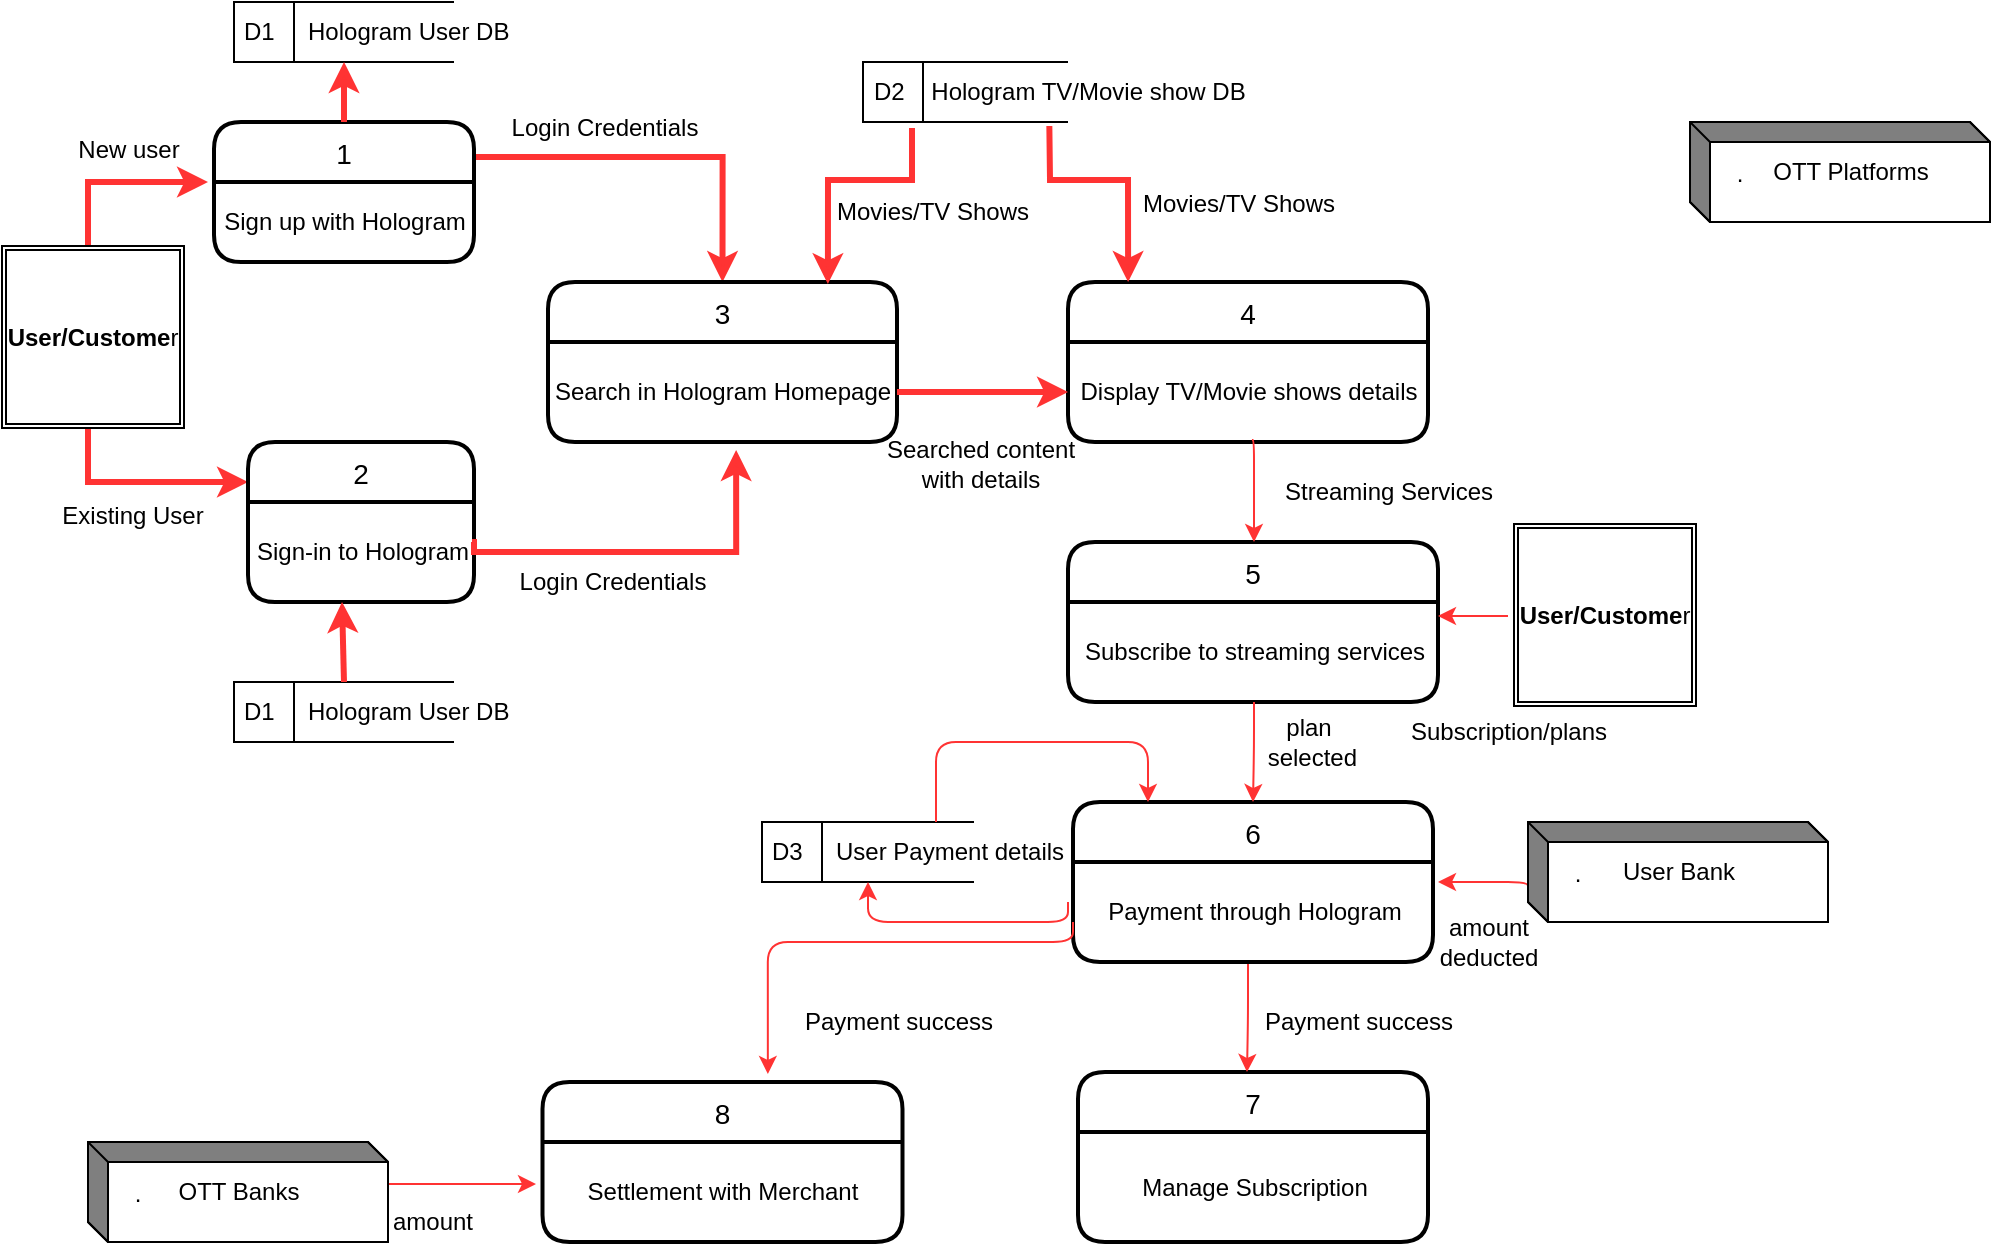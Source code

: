 <mxfile version="13.10.6" type="github">
  <diagram id="MY9PlB7ft-bpY4L-uhnj" name="Page-1">
    <mxGraphModel dx="1186" dy="651" grid="0" gridSize="10" guides="1" tooltips="1" connect="1" arrows="1" fold="1" page="1" pageScale="1" pageWidth="827" pageHeight="1169" math="0" shadow="0">
      <root>
        <mxCell id="0" />
        <mxCell id="1" parent="0" />
        <mxCell id="Iza76VuhR1Gx-UY5kcg5-1" value="" style="endArrow=classic;html=1;fillColor=#FF0000;strokeColor=#FF3333;rounded=0;strokeWidth=3;" parent="1" edge="1">
          <mxGeometry width="50" height="50" relative="1" as="geometry">
            <mxPoint x="100" y="150" as="sourcePoint" />
            <mxPoint x="160" y="100" as="targetPoint" />
            <Array as="points">
              <mxPoint x="100" y="100" />
            </Array>
          </mxGeometry>
        </mxCell>
        <mxCell id="Iza76VuhR1Gx-UY5kcg5-2" value="" style="endArrow=classic;html=1;fillColor=#FF0000;strokeColor=#FF3333;exitX=0.75;exitY=1;exitDx=0;exitDy=0;entryX=0;entryY=0.25;entryDx=0;entryDy=0;rounded=0;strokeWidth=3;" parent="1" target="Iza76VuhR1Gx-UY5kcg5-6" edge="1">
          <mxGeometry width="50" height="50" relative="1" as="geometry">
            <mxPoint x="100" y="200" as="sourcePoint" />
            <mxPoint x="414" y="340" as="targetPoint" />
            <Array as="points">
              <mxPoint x="100" y="250" />
            </Array>
          </mxGeometry>
        </mxCell>
        <mxCell id="Iza76VuhR1Gx-UY5kcg5-3" value="" style="edgeStyle=segmentEdgeStyle;endArrow=classic;html=1;strokeColor=#FF3333;fillColor=#FF0000;entryX=0.5;entryY=0;entryDx=0;entryDy=0;exitX=1;exitY=0.25;exitDx=0;exitDy=0;rounded=0;strokeWidth=3;" parent="1" source="Iza76VuhR1Gx-UY5kcg5-4" target="Iza76VuhR1Gx-UY5kcg5-8" edge="1">
          <mxGeometry width="50" height="50" relative="1" as="geometry">
            <mxPoint x="570" y="170" as="sourcePoint" />
            <mxPoint x="499.72" y="141" as="targetPoint" />
            <Array as="points" />
          </mxGeometry>
        </mxCell>
        <mxCell id="Iza76VuhR1Gx-UY5kcg5-4" value="1" style="swimlane;childLayout=stackLayout;horizontal=1;startSize=30;horizontalStack=0;rounded=1;fontSize=14;fontStyle=0;strokeWidth=2;resizeParent=0;resizeLast=1;shadow=0;dashed=0;align=center;" parent="1" vertex="1">
          <mxGeometry x="163" y="70" width="130" height="70" as="geometry">
            <mxRectangle x="20" y="370" width="40" height="30" as="alternateBounds" />
          </mxGeometry>
        </mxCell>
        <mxCell id="Iza76VuhR1Gx-UY5kcg5-5" value="Sign up with Hologram" style="text;html=1;align=center;verticalAlign=middle;resizable=0;points=[];autosize=1;" parent="Iza76VuhR1Gx-UY5kcg5-4" vertex="1">
          <mxGeometry y="30" width="130" height="40" as="geometry" />
        </mxCell>
        <mxCell id="Iza76VuhR1Gx-UY5kcg5-6" value="2" style="swimlane;childLayout=stackLayout;horizontal=1;startSize=30;horizontalStack=0;rounded=1;fontSize=14;fontStyle=0;strokeWidth=2;resizeParent=0;resizeLast=1;shadow=0;dashed=0;align=center;" parent="1" vertex="1">
          <mxGeometry x="180" y="230" width="113" height="80" as="geometry">
            <mxRectangle x="20" y="370" width="40" height="30" as="alternateBounds" />
          </mxGeometry>
        </mxCell>
        <mxCell id="Iza76VuhR1Gx-UY5kcg5-7" value="Sign-in to Hologram" style="text;html=1;align=center;verticalAlign=middle;resizable=0;points=[];autosize=1;" parent="Iza76VuhR1Gx-UY5kcg5-6" vertex="1">
          <mxGeometry y="30" width="113" height="50" as="geometry" />
        </mxCell>
        <mxCell id="Iza76VuhR1Gx-UY5kcg5-8" value="3" style="swimlane;childLayout=stackLayout;horizontal=1;startSize=30;horizontalStack=0;rounded=1;fontSize=14;fontStyle=0;strokeWidth=2;resizeParent=0;resizeLast=1;shadow=0;dashed=0;align=center;" parent="1" vertex="1">
          <mxGeometry x="330" y="150" width="174.5" height="80" as="geometry">
            <mxRectangle x="20" y="370" width="40" height="30" as="alternateBounds" />
          </mxGeometry>
        </mxCell>
        <mxCell id="Iza76VuhR1Gx-UY5kcg5-9" value="Search in Hologram Homepage" style="text;html=1;align=center;verticalAlign=middle;resizable=0;points=[];autosize=1;" parent="Iza76VuhR1Gx-UY5kcg5-8" vertex="1">
          <mxGeometry y="30" width="174.5" height="50" as="geometry" />
        </mxCell>
        <mxCell id="Iza76VuhR1Gx-UY5kcg5-10" value="4" style="swimlane;childLayout=stackLayout;horizontal=1;startSize=30;horizontalStack=0;rounded=1;fontSize=14;fontStyle=0;strokeWidth=2;resizeParent=0;resizeLast=1;shadow=0;dashed=0;align=center;" parent="1" vertex="1">
          <mxGeometry x="590" y="150" width="180" height="80" as="geometry">
            <mxRectangle x="20" y="370" width="40" height="30" as="alternateBounds" />
          </mxGeometry>
        </mxCell>
        <mxCell id="Iza76VuhR1Gx-UY5kcg5-11" value="Display TV/Movie shows details" style="text;html=1;align=center;verticalAlign=middle;resizable=0;points=[];autosize=1;" parent="Iza76VuhR1Gx-UY5kcg5-10" vertex="1">
          <mxGeometry y="30" width="180" height="50" as="geometry" />
        </mxCell>
        <mxCell id="Iza76VuhR1Gx-UY5kcg5-12" value="D2&amp;nbsp; &amp;nbsp; Hologram TV/Movie show DB" style="html=1;dashed=0;whitespace=wrap;shape=mxgraph.dfd.dataStoreID;align=left;spacingLeft=3;points=[[0,0],[0.5,0],[1,0],[0,0.5],[1,0.5],[0,1],[0.5,1],[1,1]];" parent="1" vertex="1">
          <mxGeometry x="487.5" y="40" width="102.5" height="30" as="geometry" />
        </mxCell>
        <mxCell id="Iza76VuhR1Gx-UY5kcg5-13" value="D1&amp;nbsp; &amp;nbsp; &amp;nbsp;Hologram User DB" style="html=1;dashed=0;whitespace=wrap;shape=mxgraph.dfd.dataStoreID;align=left;spacingLeft=3;points=[[0,0],[0.5,0],[1,0],[0,0.5],[1,0.5],[0,1],[0.5,1],[1,1]];" parent="1" vertex="1">
          <mxGeometry x="173" y="350" width="110" height="30" as="geometry" />
        </mxCell>
        <mxCell id="Iza76VuhR1Gx-UY5kcg5-14" value="5" style="swimlane;childLayout=stackLayout;horizontal=1;startSize=30;horizontalStack=0;rounded=1;fontSize=14;fontStyle=0;strokeWidth=2;resizeParent=0;resizeLast=1;shadow=0;dashed=0;align=center;" parent="1" vertex="1">
          <mxGeometry x="590" y="280" width="185" height="80" as="geometry">
            <mxRectangle x="20" y="370" width="40" height="30" as="alternateBounds" />
          </mxGeometry>
        </mxCell>
        <mxCell id="Iza76VuhR1Gx-UY5kcg5-15" value="Subscribe to streaming services" style="text;html=1;align=center;verticalAlign=middle;resizable=0;points=[];autosize=1;" parent="Iza76VuhR1Gx-UY5kcg5-14" vertex="1">
          <mxGeometry y="30" width="185" height="50" as="geometry" />
        </mxCell>
        <mxCell id="Iza76VuhR1Gx-UY5kcg5-16" value="6" style="swimlane;childLayout=stackLayout;horizontal=1;startSize=30;horizontalStack=0;rounded=1;fontSize=14;fontStyle=0;strokeWidth=2;resizeParent=0;resizeLast=1;shadow=0;dashed=0;align=center;" parent="1" vertex="1">
          <mxGeometry x="592.5" y="410" width="180" height="80" as="geometry">
            <mxRectangle x="20" y="370" width="40" height="30" as="alternateBounds" />
          </mxGeometry>
        </mxCell>
        <mxCell id="Iza76VuhR1Gx-UY5kcg5-17" value="Payment through Hologram" style="text;html=1;align=center;verticalAlign=middle;resizable=0;points=[];autosize=1;" parent="Iza76VuhR1Gx-UY5kcg5-16" vertex="1">
          <mxGeometry y="30" width="180" height="50" as="geometry" />
        </mxCell>
        <mxCell id="Iza76VuhR1Gx-UY5kcg5-18" value="7" style="swimlane;childLayout=stackLayout;horizontal=1;startSize=30;horizontalStack=0;rounded=1;fontSize=14;fontStyle=0;strokeWidth=2;resizeParent=0;resizeLast=1;shadow=0;dashed=0;align=center;" parent="1" vertex="1">
          <mxGeometry x="595" y="545" width="175" height="85" as="geometry">
            <mxRectangle x="20" y="370" width="40" height="30" as="alternateBounds" />
          </mxGeometry>
        </mxCell>
        <mxCell id="Iza76VuhR1Gx-UY5kcg5-19" value="Manage Subscription" style="text;html=1;align=center;verticalAlign=middle;resizable=0;points=[];autosize=1;" parent="Iza76VuhR1Gx-UY5kcg5-18" vertex="1">
          <mxGeometry y="30" width="175" height="55" as="geometry" />
        </mxCell>
        <mxCell id="Iza76VuhR1Gx-UY5kcg5-20" value="8" style="swimlane;childLayout=stackLayout;horizontal=1;startSize=30;horizontalStack=0;rounded=1;fontSize=14;fontStyle=0;strokeWidth=2;resizeParent=0;resizeLast=1;shadow=0;dashed=0;align=center;" parent="1" vertex="1">
          <mxGeometry x="327.25" y="550" width="180" height="80" as="geometry">
            <mxRectangle x="20" y="370" width="40" height="30" as="alternateBounds" />
          </mxGeometry>
        </mxCell>
        <mxCell id="Iza76VuhR1Gx-UY5kcg5-21" value="Settlement with Merchant" style="text;html=1;align=center;verticalAlign=middle;resizable=0;points=[];autosize=1;" parent="Iza76VuhR1Gx-UY5kcg5-20" vertex="1">
          <mxGeometry y="30" width="180" height="50" as="geometry" />
        </mxCell>
        <mxCell id="Iza76VuhR1Gx-UY5kcg5-22" value="D1&amp;nbsp; &amp;nbsp; &amp;nbsp;Hologram User DB" style="html=1;dashed=0;whitespace=wrap;shape=mxgraph.dfd.dataStoreID;align=left;spacingLeft=3;points=[[0,0],[0.5,0],[1,0],[0,0.5],[1,0.5],[0,1],[0.5,1],[1,1]];" parent="1" vertex="1">
          <mxGeometry x="173" y="10" width="110" height="30" as="geometry" />
        </mxCell>
        <mxCell id="Iza76VuhR1Gx-UY5kcg5-23" value="" style="endArrow=classic;html=1;fillColor=#FF0000;strokeColor=#FF3333;entryX=0.5;entryY=1;entryDx=0;entryDy=0;exitX=0.5;exitY=0;exitDx=0;exitDy=0;rounded=0;strokeWidth=3;" parent="1" source="Iza76VuhR1Gx-UY5kcg5-4" target="Iza76VuhR1Gx-UY5kcg5-22" edge="1">
          <mxGeometry width="50" height="50" relative="1" as="geometry">
            <mxPoint x="218" y="67" as="sourcePoint" />
            <mxPoint x="250" y="58" as="targetPoint" />
          </mxGeometry>
        </mxCell>
        <mxCell id="Iza76VuhR1Gx-UY5kcg5-24" value="" style="edgeStyle=segmentEdgeStyle;endArrow=classic;html=1;strokeColor=#FF3333;fillColor=#FF0000;entryX=0.539;entryY=1.08;entryDx=0;entryDy=0;entryPerimeter=0;exitX=0.991;exitY=0.4;exitDx=0;exitDy=0;exitPerimeter=0;rounded=0;strokeWidth=3;" parent="1" source="Iza76VuhR1Gx-UY5kcg5-7" target="Iza76VuhR1Gx-UY5kcg5-9" edge="1">
          <mxGeometry width="50" height="50" relative="1" as="geometry">
            <mxPoint x="293" y="277" as="sourcePoint" />
            <mxPoint x="488" y="217" as="targetPoint" />
            <Array as="points">
              <mxPoint x="293" y="280" />
              <mxPoint x="293" y="285" />
              <mxPoint x="424" y="285" />
            </Array>
          </mxGeometry>
        </mxCell>
        <mxCell id="Iza76VuhR1Gx-UY5kcg5-25" value="" style="endArrow=classic;html=1;fillColor=#FF0000;strokeColor=#FF3333;exitX=0.5;exitY=0;exitDx=0;exitDy=0;entryX=0.416;entryY=1;entryDx=0;entryDy=0;entryPerimeter=0;rounded=0;strokeWidth=3;" parent="1" source="Iza76VuhR1Gx-UY5kcg5-13" target="Iza76VuhR1Gx-UY5kcg5-7" edge="1">
          <mxGeometry width="50" height="50" relative="1" as="geometry">
            <mxPoint x="110" y="210" as="sourcePoint" />
            <mxPoint x="230" y="313" as="targetPoint" />
            <Array as="points" />
          </mxGeometry>
        </mxCell>
        <mxCell id="Iza76VuhR1Gx-UY5kcg5-26" value="" style="endArrow=classic;html=1;fillColor=#FF0000;strokeColor=#FF3333;entryX=0.802;entryY=0.013;entryDx=0;entryDy=0;entryPerimeter=0;rounded=0;strokeWidth=3;" parent="1" target="Iza76VuhR1Gx-UY5kcg5-8" edge="1">
          <mxGeometry width="50" height="50" relative="1" as="geometry">
            <mxPoint x="512" y="73" as="sourcePoint" />
            <mxPoint x="475" y="145" as="targetPoint" />
            <Array as="points">
              <mxPoint x="512" y="99" />
              <mxPoint x="470" y="99" />
            </Array>
          </mxGeometry>
        </mxCell>
        <mxCell id="Iza76VuhR1Gx-UY5kcg5-27" value="" style="edgeStyle=segmentEdgeStyle;endArrow=classic;html=1;strokeColor=#FF3333;fillColor=#FF0000;rounded=0;strokeWidth=3;" parent="1" source="Iza76VuhR1Gx-UY5kcg5-9" edge="1">
          <mxGeometry width="50" height="50" relative="1" as="geometry">
            <mxPoint x="520" y="210" as="sourcePoint" />
            <mxPoint x="590" y="205" as="targetPoint" />
            <Array as="points" />
          </mxGeometry>
        </mxCell>
        <mxCell id="Iza76VuhR1Gx-UY5kcg5-28" value="" style="edgeStyle=segmentEdgeStyle;endArrow=classic;html=1;strokeColor=#FF3333;fillColor=#FF0000;exitX=0.511;exitY=0.98;exitDx=0;exitDy=0;exitPerimeter=0;" parent="1" source="Iza76VuhR1Gx-UY5kcg5-11" edge="1">
          <mxGeometry width="50" height="50" relative="1" as="geometry">
            <mxPoint x="683" y="240" as="sourcePoint" />
            <mxPoint x="683" y="280" as="targetPoint" />
            <Array as="points">
              <mxPoint x="683" y="229" />
            </Array>
          </mxGeometry>
        </mxCell>
        <mxCell id="Iza76VuhR1Gx-UY5kcg5-29" value="" style="edgeStyle=segmentEdgeStyle;endArrow=classic;html=1;strokeColor=#FF3333;fillColor=#FF0000;entryX=0.5;entryY=0;entryDx=0;entryDy=0;" parent="1" target="Iza76VuhR1Gx-UY5kcg5-16" edge="1">
          <mxGeometry width="50" height="50" relative="1" as="geometry">
            <mxPoint x="683" y="360" as="sourcePoint" />
            <mxPoint x="693" y="380" as="targetPoint" />
            <Array as="points">
              <mxPoint x="683" y="383" />
            </Array>
          </mxGeometry>
        </mxCell>
        <mxCell id="Iza76VuhR1Gx-UY5kcg5-30" value="" style="edgeStyle=segmentEdgeStyle;endArrow=classic;html=1;strokeColor=#FF3333;fillColor=#FF0000;entryX=0.5;entryY=0;entryDx=0;entryDy=0;" parent="1" edge="1">
          <mxGeometry width="50" height="50" relative="1" as="geometry">
            <mxPoint x="680" y="491" as="sourcePoint" />
            <mxPoint x="679.5" y="545" as="targetPoint" />
            <Array as="points">
              <mxPoint x="680" y="518" />
            </Array>
          </mxGeometry>
        </mxCell>
        <mxCell id="Iza76VuhR1Gx-UY5kcg5-31" value="" style="edgeStyle=segmentEdgeStyle;endArrow=classic;html=1;strokeColor=#FF3333;fillColor=#FF0000;exitX=0;exitY=0.75;exitDx=0;exitDy=0;entryX=0.626;entryY=-0.05;entryDx=0;entryDy=0;entryPerimeter=0;" parent="1" source="Iza76VuhR1Gx-UY5kcg5-16" target="Iza76VuhR1Gx-UY5kcg5-20" edge="1">
          <mxGeometry width="50" height="50" relative="1" as="geometry">
            <mxPoint x="561" y="480" as="sourcePoint" />
            <mxPoint x="440" y="540" as="targetPoint" />
            <Array as="points">
              <mxPoint x="593" y="480" />
              <mxPoint x="440" y="480" />
            </Array>
          </mxGeometry>
        </mxCell>
        <mxCell id="Iza76VuhR1Gx-UY5kcg5-32" value="" style="endArrow=classic;html=1;fillColor=#FF0000;strokeColor=#FF3333;exitX=0.909;exitY=1.067;exitDx=0;exitDy=0;exitPerimeter=0;entryX=0.167;entryY=0;entryDx=0;entryDy=0;entryPerimeter=0;rounded=0;strokeWidth=3;" parent="1" source="Iza76VuhR1Gx-UY5kcg5-12" target="Iza76VuhR1Gx-UY5kcg5-10" edge="1">
          <mxGeometry width="50" height="50" relative="1" as="geometry">
            <mxPoint x="480" y="113" as="sourcePoint" />
            <mxPoint x="630" y="102" as="targetPoint" />
            <Array as="points">
              <mxPoint x="581" y="99" />
              <mxPoint x="620" y="99" />
            </Array>
          </mxGeometry>
        </mxCell>
        <mxCell id="Iza76VuhR1Gx-UY5kcg5-33" value="" style="edgeStyle=segmentEdgeStyle;endArrow=classic;html=1;strokeColor=#FF3333;fillColor=#FF0000;" parent="1" target="Iza76VuhR1Gx-UY5kcg5-15" edge="1">
          <mxGeometry width="50" height="50" relative="1" as="geometry">
            <mxPoint x="810" y="317" as="sourcePoint" />
            <mxPoint x="778" y="339" as="targetPoint" />
            <Array as="points">
              <mxPoint x="810" y="317" />
            </Array>
          </mxGeometry>
        </mxCell>
        <mxCell id="Iza76VuhR1Gx-UY5kcg5-34" value="D3&amp;nbsp; &amp;nbsp; &amp;nbsp;User Payment details" style="html=1;dashed=0;whitespace=wrap;shape=mxgraph.dfd.dataStoreID;align=left;spacingLeft=3;points=[[0,0],[0.5,0],[1,0],[0,0.5],[1,0.5],[0,1],[0.5,1],[1,1]];" parent="1" vertex="1">
          <mxGeometry x="437" y="420" width="106" height="30" as="geometry" />
        </mxCell>
        <mxCell id="Iza76VuhR1Gx-UY5kcg5-35" value="" style="edgeStyle=segmentEdgeStyle;endArrow=classic;html=1;strokeColor=#FF3333;fillColor=#FF0000;" parent="1" edge="1">
          <mxGeometry width="50" height="50" relative="1" as="geometry">
            <mxPoint x="524" y="420" as="sourcePoint" />
            <mxPoint x="630" y="410" as="targetPoint" />
            <Array as="points">
              <mxPoint x="524" y="380" />
              <mxPoint x="630" y="380" />
            </Array>
          </mxGeometry>
        </mxCell>
        <mxCell id="Iza76VuhR1Gx-UY5kcg5-36" value="" style="edgeStyle=segmentEdgeStyle;endArrow=classic;html=1;strokeColor=#FF3333;fillColor=#FF0000;entryX=0.5;entryY=1;entryDx=0;entryDy=0;" parent="1" target="Iza76VuhR1Gx-UY5kcg5-34" edge="1">
          <mxGeometry width="50" height="50" relative="1" as="geometry">
            <mxPoint x="590" y="460" as="sourcePoint" />
            <mxPoint x="490" y="460" as="targetPoint" />
            <Array as="points">
              <mxPoint x="590" y="470" />
              <mxPoint x="490" y="470" />
            </Array>
          </mxGeometry>
        </mxCell>
        <mxCell id="Iza76VuhR1Gx-UY5kcg5-37" value="" style="edgeStyle=segmentEdgeStyle;endArrow=classic;html=1;strokeColor=#FF3333;fillColor=#FF0000;exitX=0;exitY=0.75;exitDx=0;exitDy=0;" parent="1" edge="1">
          <mxGeometry width="50" height="50" relative="1" as="geometry">
            <mxPoint x="820" y="453.75" as="sourcePoint" />
            <mxPoint x="775" y="450" as="targetPoint" />
            <Array as="points">
              <mxPoint x="820" y="450" />
            </Array>
          </mxGeometry>
        </mxCell>
        <mxCell id="Iza76VuhR1Gx-UY5kcg5-38" value="" style="edgeStyle=segmentEdgeStyle;endArrow=classic;html=1;strokeColor=#FF3333;fillColor=#FF0000;exitX=1;exitY=0.75;exitDx=0;exitDy=0;" parent="1" edge="1">
          <mxGeometry width="50" height="50" relative="1" as="geometry">
            <mxPoint x="250" y="601" as="sourcePoint" />
            <mxPoint x="324" y="601" as="targetPoint" />
            <Array as="points">
              <mxPoint x="324" y="601" />
            </Array>
          </mxGeometry>
        </mxCell>
        <mxCell id="Iza76VuhR1Gx-UY5kcg5-39" value="&lt;span style=&quot;color: rgba(0 , 0 , 0 , 0) ; font-family: monospace ; font-size: 0px&quot;&gt;%3CmxGraphModel%3E%3Croot%3E%3CmxCell%20id%3D%220%22%2F%3E%3CmxCell%20id%3D%221%22%20parent%3D%220%22%2F%3E%3CmxCell%20id%3D%222%22%20value%3D%22Login%20Credential%22%20style%3D%22text%3Bhtml%3D1%3Balign%3Dcenter%3BverticalAlign%3Dmiddle%3Bresizable%3D0%3Bpoints%3D%5B%5D%3Bautosize%3D1%3B%22%20vertex%3D%221%22%20parent%3D%221%22%3E%3CmxGeometry%20x%3D%22360%22%20y%3D%2260%22%20width%3D%22100%22%20height%3D%2220%22%20as%3D%22geometry%22%2F%3E%3C%2FmxCell%3E%3C%2Froot%3E%3C%2FmxGraphModel%3E&lt;/span&gt;" style="text;html=1;resizable=0;autosize=1;align=center;verticalAlign=middle;points=[];fillColor=none;strokeColor=none;rounded=0;" parent="1" vertex="1">
          <mxGeometry x="400" y="310" width="20" height="20" as="geometry" />
        </mxCell>
        <mxCell id="Iza76VuhR1Gx-UY5kcg5-40" value="New user" style="text;html=1;align=center;verticalAlign=middle;resizable=0;points=[];autosize=1;" parent="1" vertex="1">
          <mxGeometry x="85" y="74" width="70" height="20" as="geometry" />
        </mxCell>
        <mxCell id="Iza76VuhR1Gx-UY5kcg5-41" value="Existing User" style="text;html=1;align=center;verticalAlign=middle;resizable=0;points=[];autosize=1;" parent="1" vertex="1">
          <mxGeometry x="77" y="257" width="90" height="20" as="geometry" />
        </mxCell>
        <mxCell id="Iza76VuhR1Gx-UY5kcg5-42" value="Login Credentials" style="text;html=1;align=center;verticalAlign=middle;resizable=0;points=[];autosize=1;" parent="1" vertex="1">
          <mxGeometry x="306" y="64" width="103" height="18" as="geometry" />
        </mxCell>
        <mxCell id="Iza76VuhR1Gx-UY5kcg5-43" value="Login Credentials" style="text;html=1;align=center;verticalAlign=middle;resizable=0;points=[];autosize=1;" parent="1" vertex="1">
          <mxGeometry x="310" y="291" width="103" height="18" as="geometry" />
        </mxCell>
        <mxCell id="Iza76VuhR1Gx-UY5kcg5-44" value="&lt;div&gt;Searched content &lt;br&gt;&lt;/div&gt;&lt;div&gt;with details&lt;/div&gt;" style="text;html=1;align=center;verticalAlign=middle;resizable=0;points=[];autosize=1;" parent="1" vertex="1">
          <mxGeometry x="494" y="225" width="104" height="32" as="geometry" />
        </mxCell>
        <mxCell id="Iza76VuhR1Gx-UY5kcg5-45" value="Streaming Services" style="text;html=1;align=center;verticalAlign=middle;resizable=0;points=[];autosize=1;" parent="1" vertex="1">
          <mxGeometry x="690" y="245" width="120" height="20" as="geometry" />
        </mxCell>
        <mxCell id="Iza76VuhR1Gx-UY5kcg5-46" value="Subscription/plans" style="text;html=1;align=center;verticalAlign=middle;resizable=0;points=[];autosize=1;" parent="1" vertex="1">
          <mxGeometry x="755" y="365" width="110" height="20" as="geometry" />
        </mxCell>
        <mxCell id="Iza76VuhR1Gx-UY5kcg5-47" value="plan&lt;br&gt;&amp;nbsp;selected" style="text;html=1;align=center;verticalAlign=middle;resizable=0;points=[];autosize=1;" parent="1" vertex="1">
          <mxGeometry x="680" y="365" width="60" height="30" as="geometry" />
        </mxCell>
        <mxCell id="Iza76VuhR1Gx-UY5kcg5-48" value="amount &lt;br&gt;deducted" style="text;html=1;align=center;verticalAlign=middle;resizable=0;points=[];autosize=1;" parent="1" vertex="1">
          <mxGeometry x="770" y="465" width="60" height="30" as="geometry" />
        </mxCell>
        <mxCell id="Iza76VuhR1Gx-UY5kcg5-49" value="Payment success" style="text;html=1;align=center;verticalAlign=middle;resizable=0;points=[];autosize=1;" parent="1" vertex="1">
          <mxGeometry x="680" y="510" width="110" height="20" as="geometry" />
        </mxCell>
        <mxCell id="Iza76VuhR1Gx-UY5kcg5-50" value="Payment success" style="text;html=1;align=center;verticalAlign=middle;resizable=0;points=[];autosize=1;" parent="1" vertex="1">
          <mxGeometry x="450" y="510" width="110" height="20" as="geometry" />
        </mxCell>
        <mxCell id="Iza76VuhR1Gx-UY5kcg5-51" value="amount" style="text;html=1;align=center;verticalAlign=middle;resizable=0;points=[];autosize=1;" parent="1" vertex="1">
          <mxGeometry x="242.25" y="610" width="60" height="20" as="geometry" />
        </mxCell>
        <mxCell id="Iza76VuhR1Gx-UY5kcg5-54" value="&lt;span&gt;&amp;nbsp; &amp;nbsp;OTT Platforms&lt;/span&gt;" style="html=1;dashed=0;whitespace=wrap;shape=mxgraph.dfd.externalEntity;shadow=0;" parent="1" vertex="1">
          <mxGeometry x="901" y="70" width="150" height="50" as="geometry" />
        </mxCell>
        <mxCell id="Iza76VuhR1Gx-UY5kcg5-55" value="." style="autosize=1;part=1;resizable=0;strokeColor=#FFFFFF;fillColor=inherit;gradientColor=inherit;" parent="Iza76VuhR1Gx-UY5kcg5-54" vertex="1">
          <mxGeometry width="20" height="20" relative="1" as="geometry">
            <mxPoint x="15" y="15" as="offset" />
          </mxGeometry>
        </mxCell>
        <mxCell id="Iza76VuhR1Gx-UY5kcg5-56" value="&lt;span&gt;User Bank&lt;/span&gt;" style="html=1;dashed=0;whitespace=wrap;shape=mxgraph.dfd.externalEntity;shadow=0;" parent="1" vertex="1">
          <mxGeometry x="820" y="420" width="150" height="50" as="geometry" />
        </mxCell>
        <mxCell id="Iza76VuhR1Gx-UY5kcg5-57" value="." style="autosize=1;part=1;resizable=0;strokeColor=#FFFFFF;fillColor=#FFFFFF;gradientColor=inherit;" parent="Iza76VuhR1Gx-UY5kcg5-56" vertex="1">
          <mxGeometry width="20" height="20" relative="1" as="geometry">
            <mxPoint x="15" y="15" as="offset" />
          </mxGeometry>
        </mxCell>
        <mxCell id="Iza76VuhR1Gx-UY5kcg5-58" value="&lt;span&gt;OTT Banks&lt;/span&gt;" style="html=1;dashed=0;whitespace=wrap;shape=mxgraph.dfd.externalEntity;shadow=0;" parent="1" vertex="1">
          <mxGeometry x="100" y="580" width="150" height="50" as="geometry" />
        </mxCell>
        <mxCell id="Iza76VuhR1Gx-UY5kcg5-59" value="." style="autosize=1;part=1;resizable=0;strokeColor=#FFFFFF;fillColor=inherit;gradientColor=inherit;" parent="Iza76VuhR1Gx-UY5kcg5-58" vertex="1">
          <mxGeometry width="20" height="20" relative="1" as="geometry">
            <mxPoint x="15" y="15" as="offset" />
          </mxGeometry>
        </mxCell>
        <mxCell id="StVCQytyxGDM6ouXBsY7-1" value="&lt;b&gt;User/Custome&lt;/b&gt;r" style="shape=ext;double=1;whiteSpace=wrap;html=1;aspect=fixed;" vertex="1" parent="1">
          <mxGeometry x="57" y="132" width="91" height="91" as="geometry" />
        </mxCell>
        <mxCell id="StVCQytyxGDM6ouXBsY7-3" value="Movies/TV Shows" style="text;html=1;align=center;verticalAlign=middle;resizable=0;points=[];autosize=1;" vertex="1" parent="1">
          <mxGeometry x="469" y="106" width="106" height="18" as="geometry" />
        </mxCell>
        <mxCell id="StVCQytyxGDM6ouXBsY7-4" value="Movies/TV Shows" style="text;html=1;align=center;verticalAlign=middle;resizable=0;points=[];autosize=1;" vertex="1" parent="1">
          <mxGeometry x="622" y="102" width="106" height="18" as="geometry" />
        </mxCell>
        <mxCell id="StVCQytyxGDM6ouXBsY7-5" value="&lt;b&gt;User/Custome&lt;/b&gt;r" style="shape=ext;double=1;whiteSpace=wrap;html=1;aspect=fixed;" vertex="1" parent="1">
          <mxGeometry x="813" y="271" width="91" height="91" as="geometry" />
        </mxCell>
      </root>
    </mxGraphModel>
  </diagram>
</mxfile>
